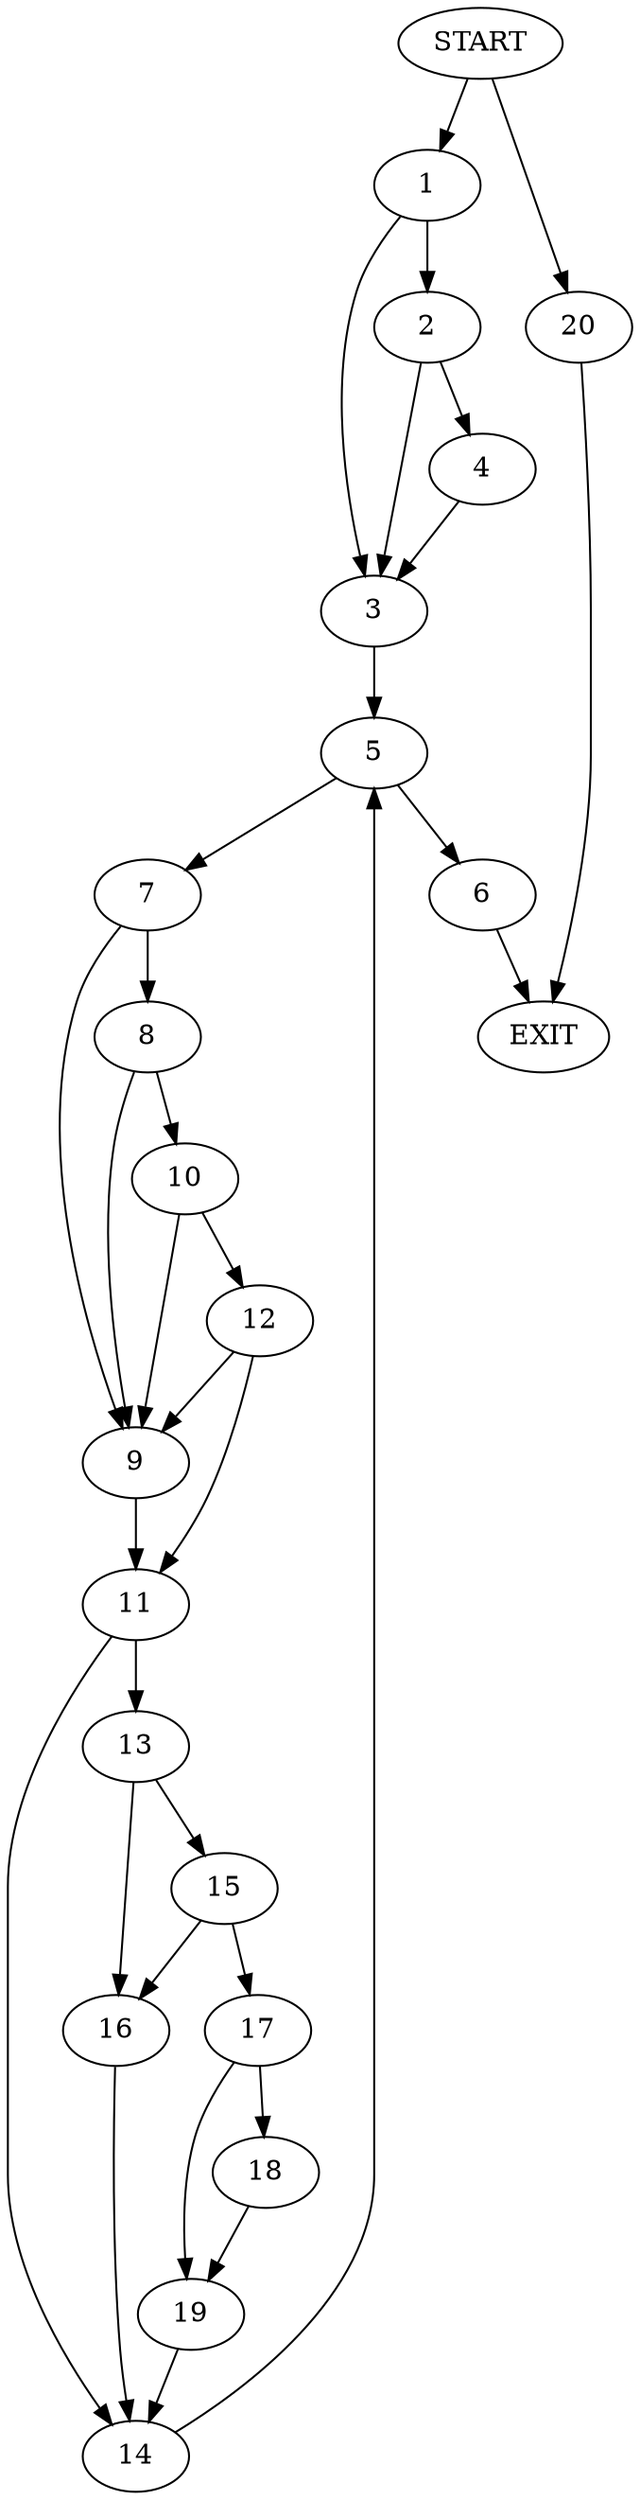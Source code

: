 digraph {
0 [label="START"]
21 [label="EXIT"]
0 -> 1
1 -> 2
1 -> 3
2 -> 4
2 -> 3
3 -> 5
4 -> 3
5 -> 6
5 -> 7
6 -> 21
7 -> 8
7 -> 9
8 -> 10
8 -> 9
9 -> 11
10 -> 9
10 -> 12
12 -> 11
12 -> 9
11 -> 13
11 -> 14
13 -> 15
13 -> 16
14 -> 5
16 -> 14
15 -> 17
15 -> 16
17 -> 18
17 -> 19
18 -> 19
19 -> 14
0 -> 20
20 -> 21
}
